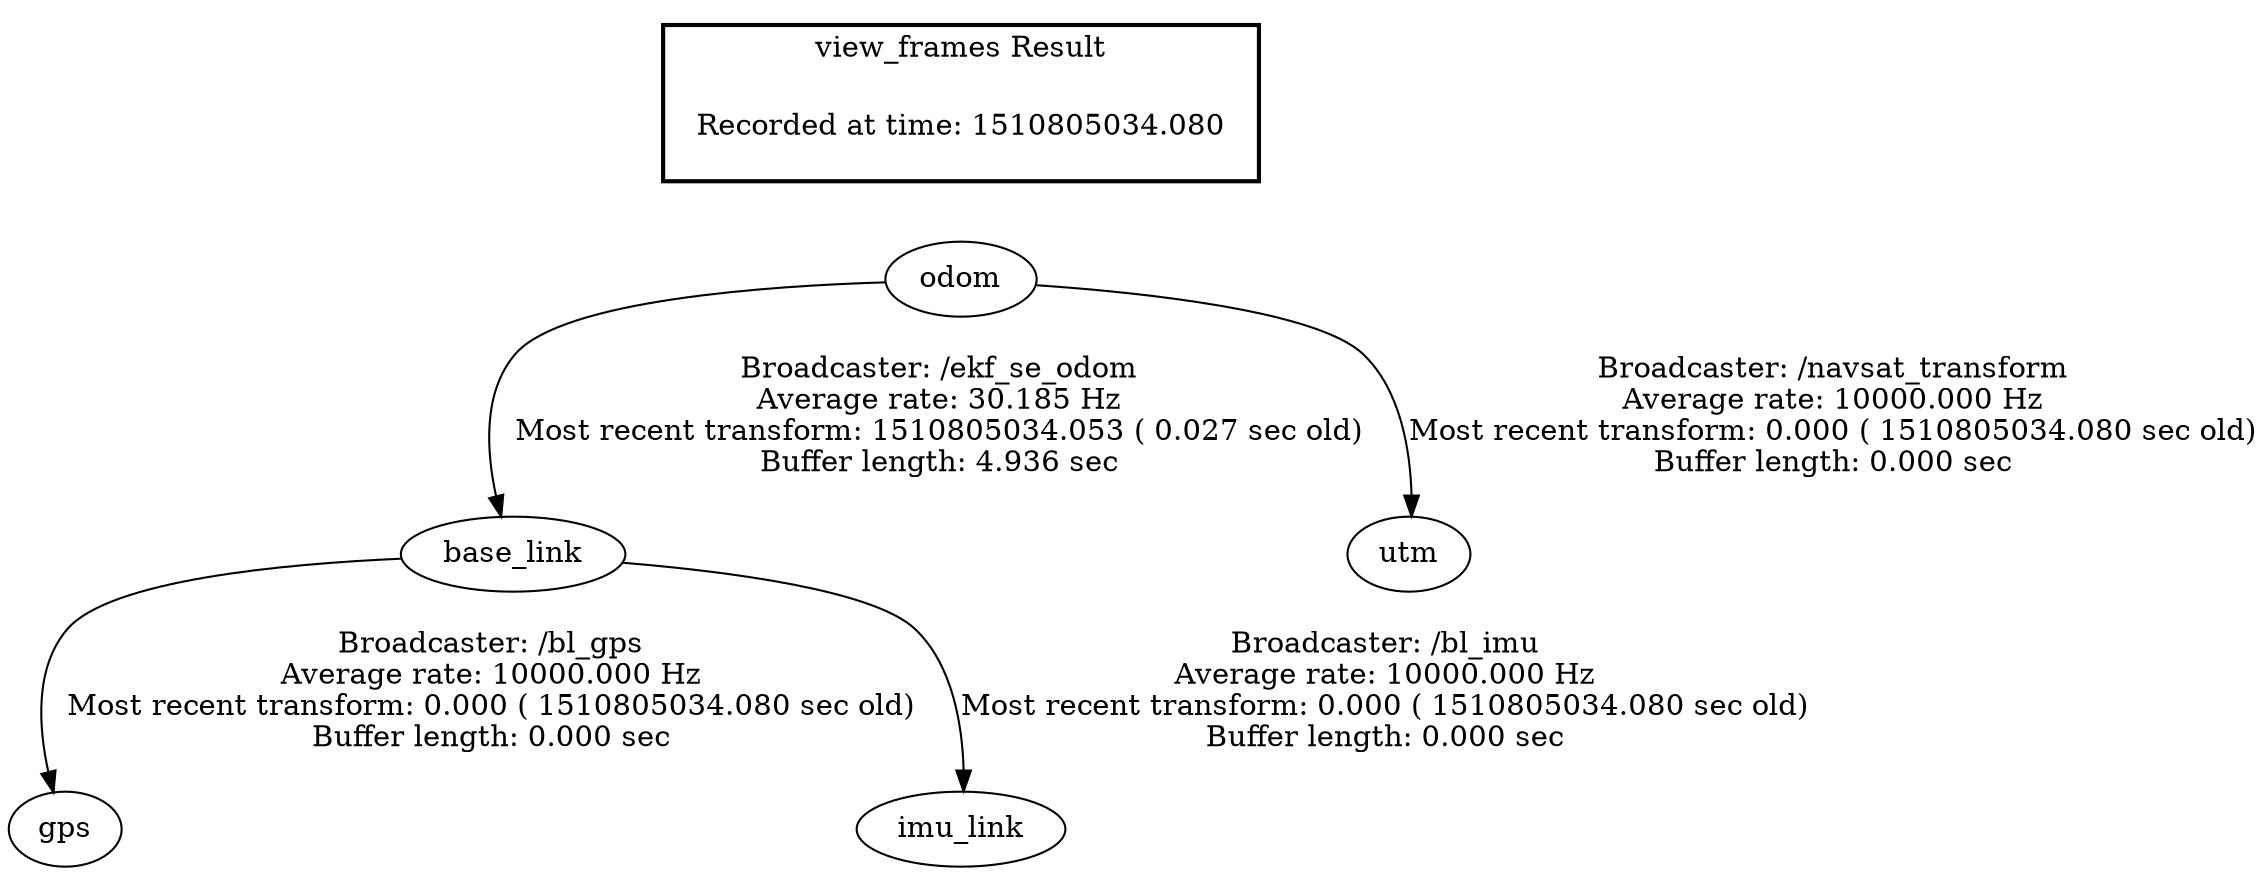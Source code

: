 digraph G {
"base_link" -> "gps"[label="Broadcaster: /bl_gps\nAverage rate: 10000.000 Hz\nMost recent transform: 0.000 ( 1510805034.080 sec old)\nBuffer length: 0.000 sec\n"];
"odom" -> "base_link"[label="Broadcaster: /ekf_se_odom\nAverage rate: 30.185 Hz\nMost recent transform: 1510805034.053 ( 0.027 sec old)\nBuffer length: 4.936 sec\n"];
"odom" -> "utm"[label="Broadcaster: /navsat_transform\nAverage rate: 10000.000 Hz\nMost recent transform: 0.000 ( 1510805034.080 sec old)\nBuffer length: 0.000 sec\n"];
"base_link" -> "imu_link"[label="Broadcaster: /bl_imu\nAverage rate: 10000.000 Hz\nMost recent transform: 0.000 ( 1510805034.080 sec old)\nBuffer length: 0.000 sec\n"];
edge [style=invis];
 subgraph cluster_legend { style=bold; color=black; label ="view_frames Result";
"Recorded at time: 1510805034.080"[ shape=plaintext ] ;
 }->"odom";
}